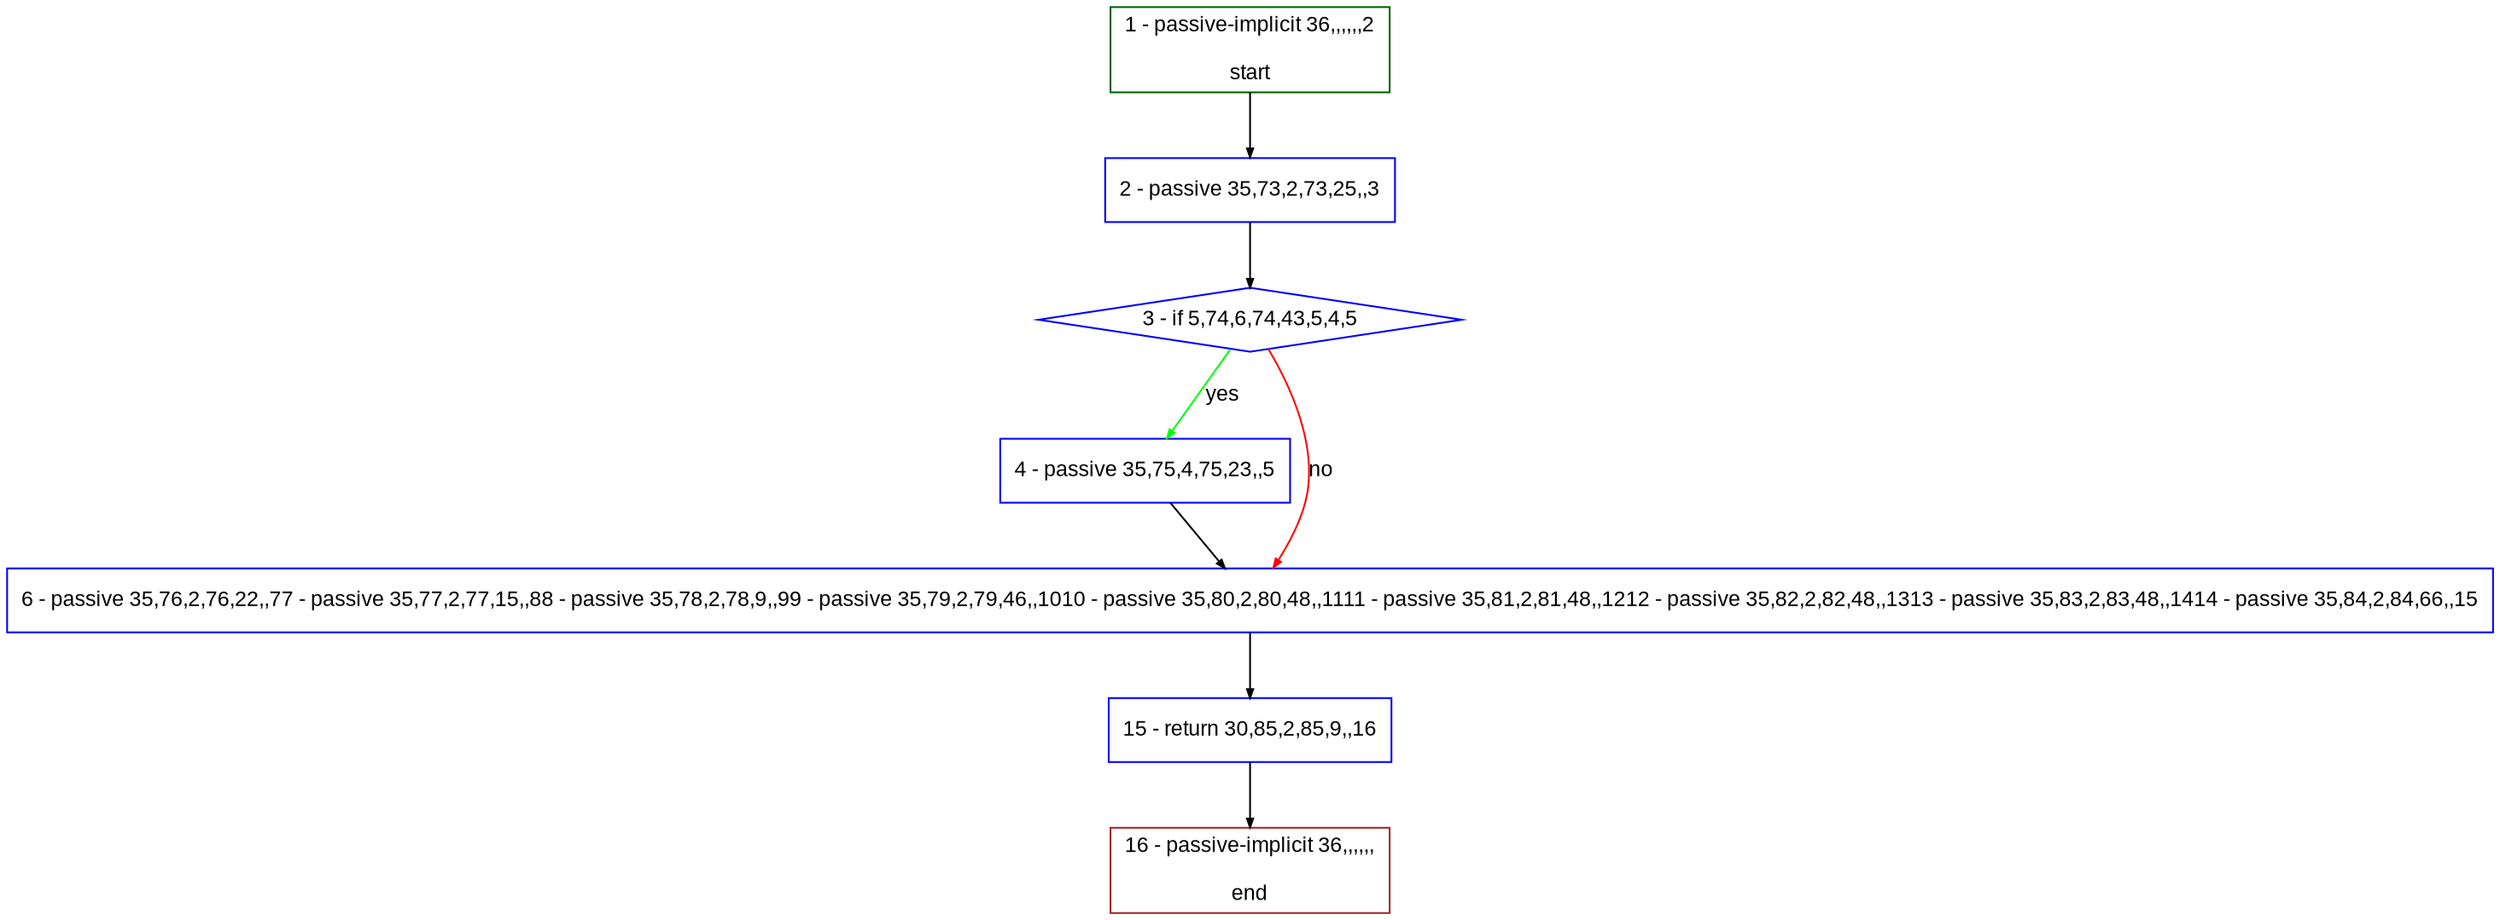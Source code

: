 digraph "" {
  graph [pack="true", label="", fontsize="12", packmode="clust", fontname="Arial", fillcolor="#FFFFCC", bgcolor="white", style="rounded,filled", compound="true"];
  node [node_initialized="no", label="", color="grey", fontsize="12", fillcolor="white", fontname="Arial", style="filled", shape="rectangle", compound="true", fixedsize="false"];
  edge [fontcolor="black", arrowhead="normal", arrowtail="none", arrowsize="0.5", ltail="", label="", color="black", fontsize="12", lhead="", fontname="Arial", dir="forward", compound="true"];
  __N1 [label="2 - passive 35,73,2,73,25,,3", color="#0000ff", fillcolor="#ffffff", style="filled", shape="box"];
  __N2 [label="1 - passive-implicit 36,,,,,,2\n\nstart", color="#006400", fillcolor="#ffffff", style="filled", shape="box"];
  __N3 [label="3 - if 5,74,6,74,43,5,4,5", color="#0000ff", fillcolor="#ffffff", style="filled", shape="diamond"];
  __N4 [label="4 - passive 35,75,4,75,23,,5", color="#0000ff", fillcolor="#ffffff", style="filled", shape="box"];
  __N5 [label="6 - passive 35,76,2,76,22,,77 - passive 35,77,2,77,15,,88 - passive 35,78,2,78,9,,99 - passive 35,79,2,79,46,,1010 - passive 35,80,2,80,48,,1111 - passive 35,81,2,81,48,,1212 - passive 35,82,2,82,48,,1313 - passive 35,83,2,83,48,,1414 - passive 35,84,2,84,66,,15", color="#0000ff", fillcolor="#ffffff", style="filled", shape="box"];
  __N6 [label="15 - return 30,85,2,85,9,,16", color="#0000ff", fillcolor="#ffffff", style="filled", shape="box"];
  __N7 [label="16 - passive-implicit 36,,,,,,\n\nend", color="#a52a2a", fillcolor="#ffffff", style="filled", shape="box"];
  __N2 -> __N1 [arrowhead="normal", arrowtail="none", color="#000000", label="", dir="forward"];
  __N1 -> __N3 [arrowhead="normal", arrowtail="none", color="#000000", label="", dir="forward"];
  __N3 -> __N4 [arrowhead="normal", arrowtail="none", color="#00ff00", label="yes", dir="forward"];
  __N3 -> __N5 [arrowhead="normal", arrowtail="none", color="#ff0000", label="no", dir="forward"];
  __N4 -> __N5 [arrowhead="normal", arrowtail="none", color="#000000", label="", dir="forward"];
  __N5 -> __N6 [arrowhead="normal", arrowtail="none", color="#000000", label="", dir="forward"];
  __N6 -> __N7 [arrowhead="normal", arrowtail="none", color="#000000", label="", dir="forward"];
}
